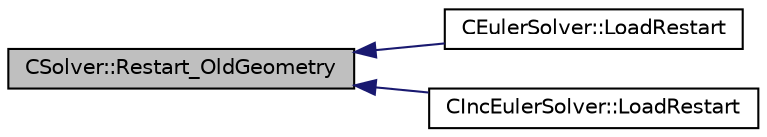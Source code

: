 digraph "CSolver::Restart_OldGeometry"
{
  edge [fontname="Helvetica",fontsize="10",labelfontname="Helvetica",labelfontsize="10"];
  node [fontname="Helvetica",fontsize="10",shape=record];
  rankdir="LR";
  Node4212 [label="CSolver::Restart_OldGeometry",height=0.2,width=0.4,color="black", fillcolor="grey75", style="filled", fontcolor="black"];
  Node4212 -> Node4213 [dir="back",color="midnightblue",fontsize="10",style="solid",fontname="Helvetica"];
  Node4213 [label="CEulerSolver::LoadRestart",height=0.2,width=0.4,color="black", fillcolor="white", style="filled",URL="$class_c_euler_solver.html#a463d0854ec9cfb4a277794df9329ebae",tooltip="Load a solution from a restart file. "];
  Node4212 -> Node4214 [dir="back",color="midnightblue",fontsize="10",style="solid",fontname="Helvetica"];
  Node4214 [label="CIncEulerSolver::LoadRestart",height=0.2,width=0.4,color="black", fillcolor="white", style="filled",URL="$class_c_inc_euler_solver.html#aa4c572590c60bbc0f3db269eb55ea12f",tooltip="Load a solution from a restart file. "];
}
